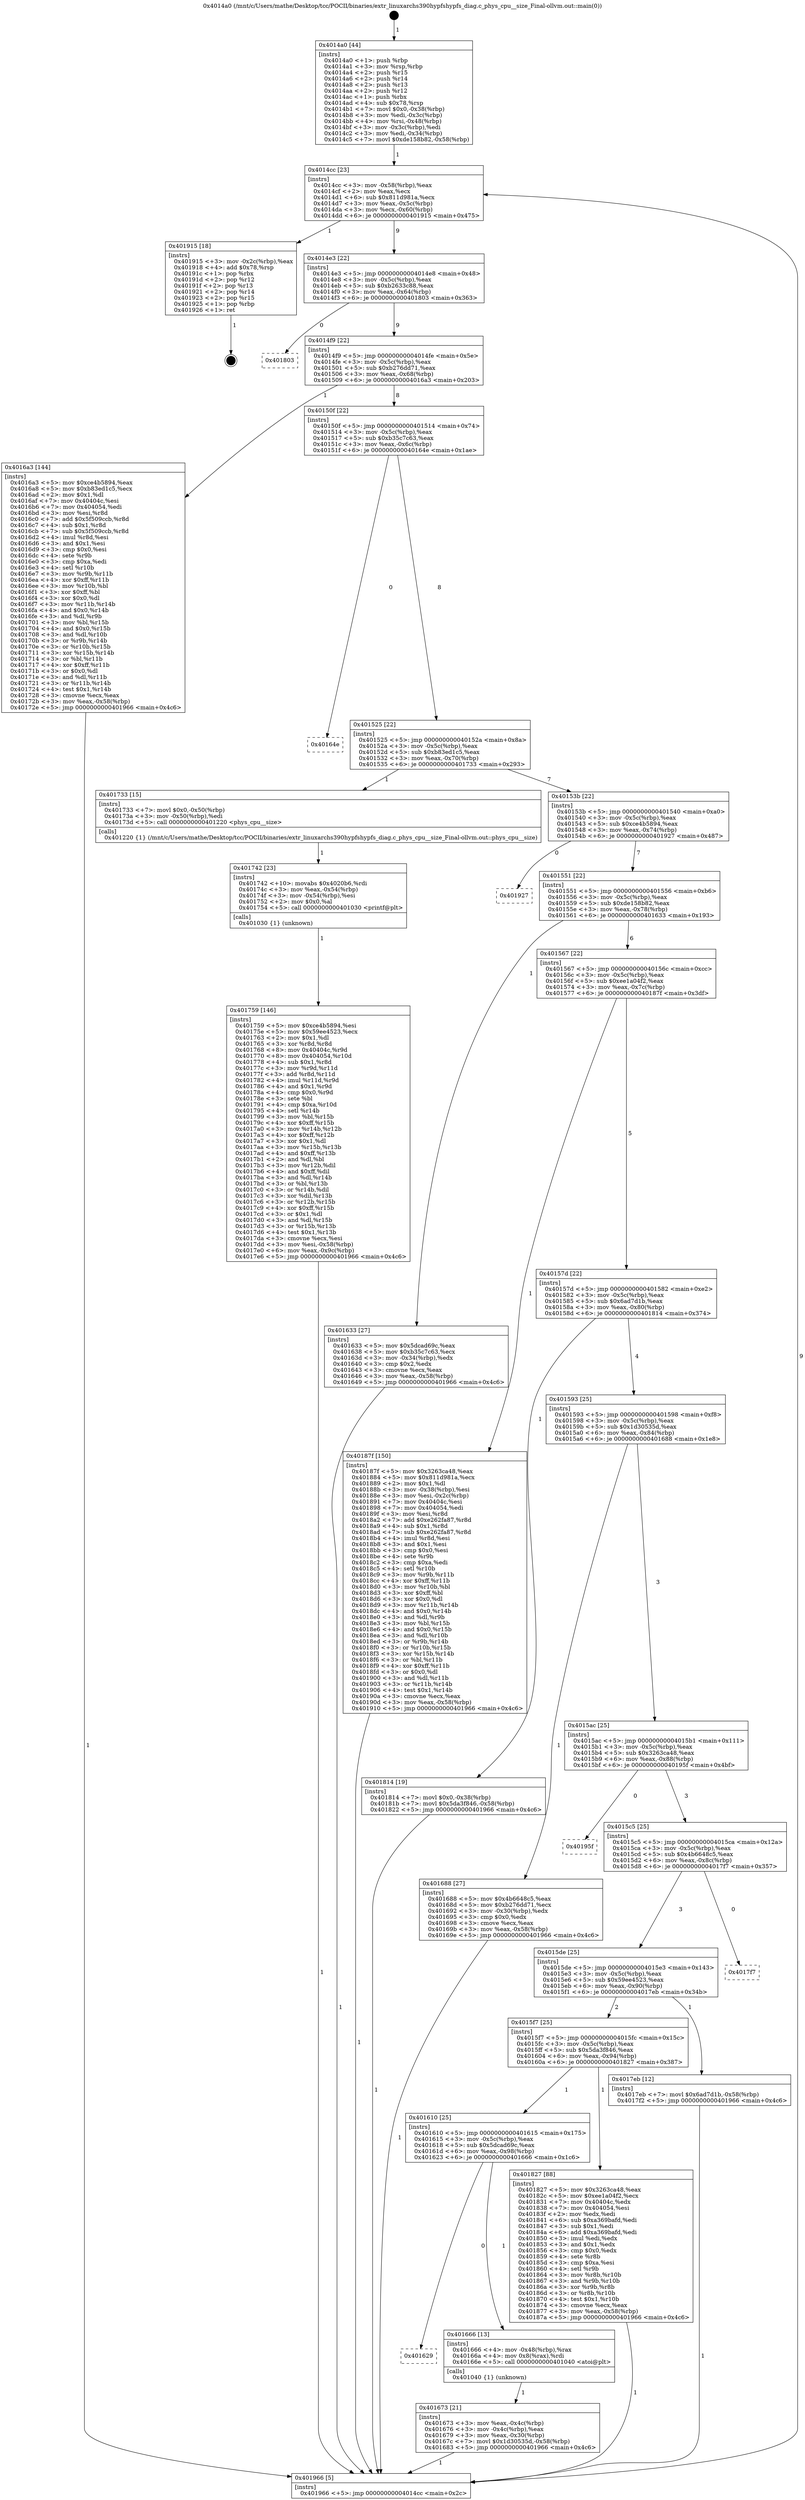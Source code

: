 digraph "0x4014a0" {
  label = "0x4014a0 (/mnt/c/Users/mathe/Desktop/tcc/POCII/binaries/extr_linuxarchs390hypfshypfs_diag.c_phys_cpu__size_Final-ollvm.out::main(0))"
  labelloc = "t"
  node[shape=record]

  Entry [label="",width=0.3,height=0.3,shape=circle,fillcolor=black,style=filled]
  "0x4014cc" [label="{
     0x4014cc [23]\l
     | [instrs]\l
     &nbsp;&nbsp;0x4014cc \<+3\>: mov -0x58(%rbp),%eax\l
     &nbsp;&nbsp;0x4014cf \<+2\>: mov %eax,%ecx\l
     &nbsp;&nbsp;0x4014d1 \<+6\>: sub $0x811d981a,%ecx\l
     &nbsp;&nbsp;0x4014d7 \<+3\>: mov %eax,-0x5c(%rbp)\l
     &nbsp;&nbsp;0x4014da \<+3\>: mov %ecx,-0x60(%rbp)\l
     &nbsp;&nbsp;0x4014dd \<+6\>: je 0000000000401915 \<main+0x475\>\l
  }"]
  "0x401915" [label="{
     0x401915 [18]\l
     | [instrs]\l
     &nbsp;&nbsp;0x401915 \<+3\>: mov -0x2c(%rbp),%eax\l
     &nbsp;&nbsp;0x401918 \<+4\>: add $0x78,%rsp\l
     &nbsp;&nbsp;0x40191c \<+1\>: pop %rbx\l
     &nbsp;&nbsp;0x40191d \<+2\>: pop %r12\l
     &nbsp;&nbsp;0x40191f \<+2\>: pop %r13\l
     &nbsp;&nbsp;0x401921 \<+2\>: pop %r14\l
     &nbsp;&nbsp;0x401923 \<+2\>: pop %r15\l
     &nbsp;&nbsp;0x401925 \<+1\>: pop %rbp\l
     &nbsp;&nbsp;0x401926 \<+1\>: ret\l
  }"]
  "0x4014e3" [label="{
     0x4014e3 [22]\l
     | [instrs]\l
     &nbsp;&nbsp;0x4014e3 \<+5\>: jmp 00000000004014e8 \<main+0x48\>\l
     &nbsp;&nbsp;0x4014e8 \<+3\>: mov -0x5c(%rbp),%eax\l
     &nbsp;&nbsp;0x4014eb \<+5\>: sub $0xb2633c88,%eax\l
     &nbsp;&nbsp;0x4014f0 \<+3\>: mov %eax,-0x64(%rbp)\l
     &nbsp;&nbsp;0x4014f3 \<+6\>: je 0000000000401803 \<main+0x363\>\l
  }"]
  Exit [label="",width=0.3,height=0.3,shape=circle,fillcolor=black,style=filled,peripheries=2]
  "0x401803" [label="{
     0x401803\l
  }", style=dashed]
  "0x4014f9" [label="{
     0x4014f9 [22]\l
     | [instrs]\l
     &nbsp;&nbsp;0x4014f9 \<+5\>: jmp 00000000004014fe \<main+0x5e\>\l
     &nbsp;&nbsp;0x4014fe \<+3\>: mov -0x5c(%rbp),%eax\l
     &nbsp;&nbsp;0x401501 \<+5\>: sub $0xb276dd71,%eax\l
     &nbsp;&nbsp;0x401506 \<+3\>: mov %eax,-0x68(%rbp)\l
     &nbsp;&nbsp;0x401509 \<+6\>: je 00000000004016a3 \<main+0x203\>\l
  }"]
  "0x401759" [label="{
     0x401759 [146]\l
     | [instrs]\l
     &nbsp;&nbsp;0x401759 \<+5\>: mov $0xce4b5894,%esi\l
     &nbsp;&nbsp;0x40175e \<+5\>: mov $0x59ee4523,%ecx\l
     &nbsp;&nbsp;0x401763 \<+2\>: mov $0x1,%dl\l
     &nbsp;&nbsp;0x401765 \<+3\>: xor %r8d,%r8d\l
     &nbsp;&nbsp;0x401768 \<+8\>: mov 0x40404c,%r9d\l
     &nbsp;&nbsp;0x401770 \<+8\>: mov 0x404054,%r10d\l
     &nbsp;&nbsp;0x401778 \<+4\>: sub $0x1,%r8d\l
     &nbsp;&nbsp;0x40177c \<+3\>: mov %r9d,%r11d\l
     &nbsp;&nbsp;0x40177f \<+3\>: add %r8d,%r11d\l
     &nbsp;&nbsp;0x401782 \<+4\>: imul %r11d,%r9d\l
     &nbsp;&nbsp;0x401786 \<+4\>: and $0x1,%r9d\l
     &nbsp;&nbsp;0x40178a \<+4\>: cmp $0x0,%r9d\l
     &nbsp;&nbsp;0x40178e \<+3\>: sete %bl\l
     &nbsp;&nbsp;0x401791 \<+4\>: cmp $0xa,%r10d\l
     &nbsp;&nbsp;0x401795 \<+4\>: setl %r14b\l
     &nbsp;&nbsp;0x401799 \<+3\>: mov %bl,%r15b\l
     &nbsp;&nbsp;0x40179c \<+4\>: xor $0xff,%r15b\l
     &nbsp;&nbsp;0x4017a0 \<+3\>: mov %r14b,%r12b\l
     &nbsp;&nbsp;0x4017a3 \<+4\>: xor $0xff,%r12b\l
     &nbsp;&nbsp;0x4017a7 \<+3\>: xor $0x1,%dl\l
     &nbsp;&nbsp;0x4017aa \<+3\>: mov %r15b,%r13b\l
     &nbsp;&nbsp;0x4017ad \<+4\>: and $0xff,%r13b\l
     &nbsp;&nbsp;0x4017b1 \<+2\>: and %dl,%bl\l
     &nbsp;&nbsp;0x4017b3 \<+3\>: mov %r12b,%dil\l
     &nbsp;&nbsp;0x4017b6 \<+4\>: and $0xff,%dil\l
     &nbsp;&nbsp;0x4017ba \<+3\>: and %dl,%r14b\l
     &nbsp;&nbsp;0x4017bd \<+3\>: or %bl,%r13b\l
     &nbsp;&nbsp;0x4017c0 \<+3\>: or %r14b,%dil\l
     &nbsp;&nbsp;0x4017c3 \<+3\>: xor %dil,%r13b\l
     &nbsp;&nbsp;0x4017c6 \<+3\>: or %r12b,%r15b\l
     &nbsp;&nbsp;0x4017c9 \<+4\>: xor $0xff,%r15b\l
     &nbsp;&nbsp;0x4017cd \<+3\>: or $0x1,%dl\l
     &nbsp;&nbsp;0x4017d0 \<+3\>: and %dl,%r15b\l
     &nbsp;&nbsp;0x4017d3 \<+3\>: or %r15b,%r13b\l
     &nbsp;&nbsp;0x4017d6 \<+4\>: test $0x1,%r13b\l
     &nbsp;&nbsp;0x4017da \<+3\>: cmovne %ecx,%esi\l
     &nbsp;&nbsp;0x4017dd \<+3\>: mov %esi,-0x58(%rbp)\l
     &nbsp;&nbsp;0x4017e0 \<+6\>: mov %eax,-0x9c(%rbp)\l
     &nbsp;&nbsp;0x4017e6 \<+5\>: jmp 0000000000401966 \<main+0x4c6\>\l
  }"]
  "0x4016a3" [label="{
     0x4016a3 [144]\l
     | [instrs]\l
     &nbsp;&nbsp;0x4016a3 \<+5\>: mov $0xce4b5894,%eax\l
     &nbsp;&nbsp;0x4016a8 \<+5\>: mov $0xb83ed1c5,%ecx\l
     &nbsp;&nbsp;0x4016ad \<+2\>: mov $0x1,%dl\l
     &nbsp;&nbsp;0x4016af \<+7\>: mov 0x40404c,%esi\l
     &nbsp;&nbsp;0x4016b6 \<+7\>: mov 0x404054,%edi\l
     &nbsp;&nbsp;0x4016bd \<+3\>: mov %esi,%r8d\l
     &nbsp;&nbsp;0x4016c0 \<+7\>: add $0x5f509ccb,%r8d\l
     &nbsp;&nbsp;0x4016c7 \<+4\>: sub $0x1,%r8d\l
     &nbsp;&nbsp;0x4016cb \<+7\>: sub $0x5f509ccb,%r8d\l
     &nbsp;&nbsp;0x4016d2 \<+4\>: imul %r8d,%esi\l
     &nbsp;&nbsp;0x4016d6 \<+3\>: and $0x1,%esi\l
     &nbsp;&nbsp;0x4016d9 \<+3\>: cmp $0x0,%esi\l
     &nbsp;&nbsp;0x4016dc \<+4\>: sete %r9b\l
     &nbsp;&nbsp;0x4016e0 \<+3\>: cmp $0xa,%edi\l
     &nbsp;&nbsp;0x4016e3 \<+4\>: setl %r10b\l
     &nbsp;&nbsp;0x4016e7 \<+3\>: mov %r9b,%r11b\l
     &nbsp;&nbsp;0x4016ea \<+4\>: xor $0xff,%r11b\l
     &nbsp;&nbsp;0x4016ee \<+3\>: mov %r10b,%bl\l
     &nbsp;&nbsp;0x4016f1 \<+3\>: xor $0xff,%bl\l
     &nbsp;&nbsp;0x4016f4 \<+3\>: xor $0x0,%dl\l
     &nbsp;&nbsp;0x4016f7 \<+3\>: mov %r11b,%r14b\l
     &nbsp;&nbsp;0x4016fa \<+4\>: and $0x0,%r14b\l
     &nbsp;&nbsp;0x4016fe \<+3\>: and %dl,%r9b\l
     &nbsp;&nbsp;0x401701 \<+3\>: mov %bl,%r15b\l
     &nbsp;&nbsp;0x401704 \<+4\>: and $0x0,%r15b\l
     &nbsp;&nbsp;0x401708 \<+3\>: and %dl,%r10b\l
     &nbsp;&nbsp;0x40170b \<+3\>: or %r9b,%r14b\l
     &nbsp;&nbsp;0x40170e \<+3\>: or %r10b,%r15b\l
     &nbsp;&nbsp;0x401711 \<+3\>: xor %r15b,%r14b\l
     &nbsp;&nbsp;0x401714 \<+3\>: or %bl,%r11b\l
     &nbsp;&nbsp;0x401717 \<+4\>: xor $0xff,%r11b\l
     &nbsp;&nbsp;0x40171b \<+3\>: or $0x0,%dl\l
     &nbsp;&nbsp;0x40171e \<+3\>: and %dl,%r11b\l
     &nbsp;&nbsp;0x401721 \<+3\>: or %r11b,%r14b\l
     &nbsp;&nbsp;0x401724 \<+4\>: test $0x1,%r14b\l
     &nbsp;&nbsp;0x401728 \<+3\>: cmovne %ecx,%eax\l
     &nbsp;&nbsp;0x40172b \<+3\>: mov %eax,-0x58(%rbp)\l
     &nbsp;&nbsp;0x40172e \<+5\>: jmp 0000000000401966 \<main+0x4c6\>\l
  }"]
  "0x40150f" [label="{
     0x40150f [22]\l
     | [instrs]\l
     &nbsp;&nbsp;0x40150f \<+5\>: jmp 0000000000401514 \<main+0x74\>\l
     &nbsp;&nbsp;0x401514 \<+3\>: mov -0x5c(%rbp),%eax\l
     &nbsp;&nbsp;0x401517 \<+5\>: sub $0xb35c7c63,%eax\l
     &nbsp;&nbsp;0x40151c \<+3\>: mov %eax,-0x6c(%rbp)\l
     &nbsp;&nbsp;0x40151f \<+6\>: je 000000000040164e \<main+0x1ae\>\l
  }"]
  "0x401742" [label="{
     0x401742 [23]\l
     | [instrs]\l
     &nbsp;&nbsp;0x401742 \<+10\>: movabs $0x4020b6,%rdi\l
     &nbsp;&nbsp;0x40174c \<+3\>: mov %eax,-0x54(%rbp)\l
     &nbsp;&nbsp;0x40174f \<+3\>: mov -0x54(%rbp),%esi\l
     &nbsp;&nbsp;0x401752 \<+2\>: mov $0x0,%al\l
     &nbsp;&nbsp;0x401754 \<+5\>: call 0000000000401030 \<printf@plt\>\l
     | [calls]\l
     &nbsp;&nbsp;0x401030 \{1\} (unknown)\l
  }"]
  "0x40164e" [label="{
     0x40164e\l
  }", style=dashed]
  "0x401525" [label="{
     0x401525 [22]\l
     | [instrs]\l
     &nbsp;&nbsp;0x401525 \<+5\>: jmp 000000000040152a \<main+0x8a\>\l
     &nbsp;&nbsp;0x40152a \<+3\>: mov -0x5c(%rbp),%eax\l
     &nbsp;&nbsp;0x40152d \<+5\>: sub $0xb83ed1c5,%eax\l
     &nbsp;&nbsp;0x401532 \<+3\>: mov %eax,-0x70(%rbp)\l
     &nbsp;&nbsp;0x401535 \<+6\>: je 0000000000401733 \<main+0x293\>\l
  }"]
  "0x401673" [label="{
     0x401673 [21]\l
     | [instrs]\l
     &nbsp;&nbsp;0x401673 \<+3\>: mov %eax,-0x4c(%rbp)\l
     &nbsp;&nbsp;0x401676 \<+3\>: mov -0x4c(%rbp),%eax\l
     &nbsp;&nbsp;0x401679 \<+3\>: mov %eax,-0x30(%rbp)\l
     &nbsp;&nbsp;0x40167c \<+7\>: movl $0x1d30535d,-0x58(%rbp)\l
     &nbsp;&nbsp;0x401683 \<+5\>: jmp 0000000000401966 \<main+0x4c6\>\l
  }"]
  "0x401733" [label="{
     0x401733 [15]\l
     | [instrs]\l
     &nbsp;&nbsp;0x401733 \<+7\>: movl $0x0,-0x50(%rbp)\l
     &nbsp;&nbsp;0x40173a \<+3\>: mov -0x50(%rbp),%edi\l
     &nbsp;&nbsp;0x40173d \<+5\>: call 0000000000401220 \<phys_cpu__size\>\l
     | [calls]\l
     &nbsp;&nbsp;0x401220 \{1\} (/mnt/c/Users/mathe/Desktop/tcc/POCII/binaries/extr_linuxarchs390hypfshypfs_diag.c_phys_cpu__size_Final-ollvm.out::phys_cpu__size)\l
  }"]
  "0x40153b" [label="{
     0x40153b [22]\l
     | [instrs]\l
     &nbsp;&nbsp;0x40153b \<+5\>: jmp 0000000000401540 \<main+0xa0\>\l
     &nbsp;&nbsp;0x401540 \<+3\>: mov -0x5c(%rbp),%eax\l
     &nbsp;&nbsp;0x401543 \<+5\>: sub $0xce4b5894,%eax\l
     &nbsp;&nbsp;0x401548 \<+3\>: mov %eax,-0x74(%rbp)\l
     &nbsp;&nbsp;0x40154b \<+6\>: je 0000000000401927 \<main+0x487\>\l
  }"]
  "0x401629" [label="{
     0x401629\l
  }", style=dashed]
  "0x401927" [label="{
     0x401927\l
  }", style=dashed]
  "0x401551" [label="{
     0x401551 [22]\l
     | [instrs]\l
     &nbsp;&nbsp;0x401551 \<+5\>: jmp 0000000000401556 \<main+0xb6\>\l
     &nbsp;&nbsp;0x401556 \<+3\>: mov -0x5c(%rbp),%eax\l
     &nbsp;&nbsp;0x401559 \<+5\>: sub $0xde158b82,%eax\l
     &nbsp;&nbsp;0x40155e \<+3\>: mov %eax,-0x78(%rbp)\l
     &nbsp;&nbsp;0x401561 \<+6\>: je 0000000000401633 \<main+0x193\>\l
  }"]
  "0x401666" [label="{
     0x401666 [13]\l
     | [instrs]\l
     &nbsp;&nbsp;0x401666 \<+4\>: mov -0x48(%rbp),%rax\l
     &nbsp;&nbsp;0x40166a \<+4\>: mov 0x8(%rax),%rdi\l
     &nbsp;&nbsp;0x40166e \<+5\>: call 0000000000401040 \<atoi@plt\>\l
     | [calls]\l
     &nbsp;&nbsp;0x401040 \{1\} (unknown)\l
  }"]
  "0x401633" [label="{
     0x401633 [27]\l
     | [instrs]\l
     &nbsp;&nbsp;0x401633 \<+5\>: mov $0x5dcad69c,%eax\l
     &nbsp;&nbsp;0x401638 \<+5\>: mov $0xb35c7c63,%ecx\l
     &nbsp;&nbsp;0x40163d \<+3\>: mov -0x34(%rbp),%edx\l
     &nbsp;&nbsp;0x401640 \<+3\>: cmp $0x2,%edx\l
     &nbsp;&nbsp;0x401643 \<+3\>: cmovne %ecx,%eax\l
     &nbsp;&nbsp;0x401646 \<+3\>: mov %eax,-0x58(%rbp)\l
     &nbsp;&nbsp;0x401649 \<+5\>: jmp 0000000000401966 \<main+0x4c6\>\l
  }"]
  "0x401567" [label="{
     0x401567 [22]\l
     | [instrs]\l
     &nbsp;&nbsp;0x401567 \<+5\>: jmp 000000000040156c \<main+0xcc\>\l
     &nbsp;&nbsp;0x40156c \<+3\>: mov -0x5c(%rbp),%eax\l
     &nbsp;&nbsp;0x40156f \<+5\>: sub $0xee1a04f2,%eax\l
     &nbsp;&nbsp;0x401574 \<+3\>: mov %eax,-0x7c(%rbp)\l
     &nbsp;&nbsp;0x401577 \<+6\>: je 000000000040187f \<main+0x3df\>\l
  }"]
  "0x401966" [label="{
     0x401966 [5]\l
     | [instrs]\l
     &nbsp;&nbsp;0x401966 \<+5\>: jmp 00000000004014cc \<main+0x2c\>\l
  }"]
  "0x4014a0" [label="{
     0x4014a0 [44]\l
     | [instrs]\l
     &nbsp;&nbsp;0x4014a0 \<+1\>: push %rbp\l
     &nbsp;&nbsp;0x4014a1 \<+3\>: mov %rsp,%rbp\l
     &nbsp;&nbsp;0x4014a4 \<+2\>: push %r15\l
     &nbsp;&nbsp;0x4014a6 \<+2\>: push %r14\l
     &nbsp;&nbsp;0x4014a8 \<+2\>: push %r13\l
     &nbsp;&nbsp;0x4014aa \<+2\>: push %r12\l
     &nbsp;&nbsp;0x4014ac \<+1\>: push %rbx\l
     &nbsp;&nbsp;0x4014ad \<+4\>: sub $0x78,%rsp\l
     &nbsp;&nbsp;0x4014b1 \<+7\>: movl $0x0,-0x38(%rbp)\l
     &nbsp;&nbsp;0x4014b8 \<+3\>: mov %edi,-0x3c(%rbp)\l
     &nbsp;&nbsp;0x4014bb \<+4\>: mov %rsi,-0x48(%rbp)\l
     &nbsp;&nbsp;0x4014bf \<+3\>: mov -0x3c(%rbp),%edi\l
     &nbsp;&nbsp;0x4014c2 \<+3\>: mov %edi,-0x34(%rbp)\l
     &nbsp;&nbsp;0x4014c5 \<+7\>: movl $0xde158b82,-0x58(%rbp)\l
  }"]
  "0x401610" [label="{
     0x401610 [25]\l
     | [instrs]\l
     &nbsp;&nbsp;0x401610 \<+5\>: jmp 0000000000401615 \<main+0x175\>\l
     &nbsp;&nbsp;0x401615 \<+3\>: mov -0x5c(%rbp),%eax\l
     &nbsp;&nbsp;0x401618 \<+5\>: sub $0x5dcad69c,%eax\l
     &nbsp;&nbsp;0x40161d \<+6\>: mov %eax,-0x98(%rbp)\l
     &nbsp;&nbsp;0x401623 \<+6\>: je 0000000000401666 \<main+0x1c6\>\l
  }"]
  "0x40187f" [label="{
     0x40187f [150]\l
     | [instrs]\l
     &nbsp;&nbsp;0x40187f \<+5\>: mov $0x3263ca48,%eax\l
     &nbsp;&nbsp;0x401884 \<+5\>: mov $0x811d981a,%ecx\l
     &nbsp;&nbsp;0x401889 \<+2\>: mov $0x1,%dl\l
     &nbsp;&nbsp;0x40188b \<+3\>: mov -0x38(%rbp),%esi\l
     &nbsp;&nbsp;0x40188e \<+3\>: mov %esi,-0x2c(%rbp)\l
     &nbsp;&nbsp;0x401891 \<+7\>: mov 0x40404c,%esi\l
     &nbsp;&nbsp;0x401898 \<+7\>: mov 0x404054,%edi\l
     &nbsp;&nbsp;0x40189f \<+3\>: mov %esi,%r8d\l
     &nbsp;&nbsp;0x4018a2 \<+7\>: add $0xe262fa87,%r8d\l
     &nbsp;&nbsp;0x4018a9 \<+4\>: sub $0x1,%r8d\l
     &nbsp;&nbsp;0x4018ad \<+7\>: sub $0xe262fa87,%r8d\l
     &nbsp;&nbsp;0x4018b4 \<+4\>: imul %r8d,%esi\l
     &nbsp;&nbsp;0x4018b8 \<+3\>: and $0x1,%esi\l
     &nbsp;&nbsp;0x4018bb \<+3\>: cmp $0x0,%esi\l
     &nbsp;&nbsp;0x4018be \<+4\>: sete %r9b\l
     &nbsp;&nbsp;0x4018c2 \<+3\>: cmp $0xa,%edi\l
     &nbsp;&nbsp;0x4018c5 \<+4\>: setl %r10b\l
     &nbsp;&nbsp;0x4018c9 \<+3\>: mov %r9b,%r11b\l
     &nbsp;&nbsp;0x4018cc \<+4\>: xor $0xff,%r11b\l
     &nbsp;&nbsp;0x4018d0 \<+3\>: mov %r10b,%bl\l
     &nbsp;&nbsp;0x4018d3 \<+3\>: xor $0xff,%bl\l
     &nbsp;&nbsp;0x4018d6 \<+3\>: xor $0x0,%dl\l
     &nbsp;&nbsp;0x4018d9 \<+3\>: mov %r11b,%r14b\l
     &nbsp;&nbsp;0x4018dc \<+4\>: and $0x0,%r14b\l
     &nbsp;&nbsp;0x4018e0 \<+3\>: and %dl,%r9b\l
     &nbsp;&nbsp;0x4018e3 \<+3\>: mov %bl,%r15b\l
     &nbsp;&nbsp;0x4018e6 \<+4\>: and $0x0,%r15b\l
     &nbsp;&nbsp;0x4018ea \<+3\>: and %dl,%r10b\l
     &nbsp;&nbsp;0x4018ed \<+3\>: or %r9b,%r14b\l
     &nbsp;&nbsp;0x4018f0 \<+3\>: or %r10b,%r15b\l
     &nbsp;&nbsp;0x4018f3 \<+3\>: xor %r15b,%r14b\l
     &nbsp;&nbsp;0x4018f6 \<+3\>: or %bl,%r11b\l
     &nbsp;&nbsp;0x4018f9 \<+4\>: xor $0xff,%r11b\l
     &nbsp;&nbsp;0x4018fd \<+3\>: or $0x0,%dl\l
     &nbsp;&nbsp;0x401900 \<+3\>: and %dl,%r11b\l
     &nbsp;&nbsp;0x401903 \<+3\>: or %r11b,%r14b\l
     &nbsp;&nbsp;0x401906 \<+4\>: test $0x1,%r14b\l
     &nbsp;&nbsp;0x40190a \<+3\>: cmovne %ecx,%eax\l
     &nbsp;&nbsp;0x40190d \<+3\>: mov %eax,-0x58(%rbp)\l
     &nbsp;&nbsp;0x401910 \<+5\>: jmp 0000000000401966 \<main+0x4c6\>\l
  }"]
  "0x40157d" [label="{
     0x40157d [22]\l
     | [instrs]\l
     &nbsp;&nbsp;0x40157d \<+5\>: jmp 0000000000401582 \<main+0xe2\>\l
     &nbsp;&nbsp;0x401582 \<+3\>: mov -0x5c(%rbp),%eax\l
     &nbsp;&nbsp;0x401585 \<+5\>: sub $0x6ad7d1b,%eax\l
     &nbsp;&nbsp;0x40158a \<+3\>: mov %eax,-0x80(%rbp)\l
     &nbsp;&nbsp;0x40158d \<+6\>: je 0000000000401814 \<main+0x374\>\l
  }"]
  "0x401827" [label="{
     0x401827 [88]\l
     | [instrs]\l
     &nbsp;&nbsp;0x401827 \<+5\>: mov $0x3263ca48,%eax\l
     &nbsp;&nbsp;0x40182c \<+5\>: mov $0xee1a04f2,%ecx\l
     &nbsp;&nbsp;0x401831 \<+7\>: mov 0x40404c,%edx\l
     &nbsp;&nbsp;0x401838 \<+7\>: mov 0x404054,%esi\l
     &nbsp;&nbsp;0x40183f \<+2\>: mov %edx,%edi\l
     &nbsp;&nbsp;0x401841 \<+6\>: sub $0xa369bafd,%edi\l
     &nbsp;&nbsp;0x401847 \<+3\>: sub $0x1,%edi\l
     &nbsp;&nbsp;0x40184a \<+6\>: add $0xa369bafd,%edi\l
     &nbsp;&nbsp;0x401850 \<+3\>: imul %edi,%edx\l
     &nbsp;&nbsp;0x401853 \<+3\>: and $0x1,%edx\l
     &nbsp;&nbsp;0x401856 \<+3\>: cmp $0x0,%edx\l
     &nbsp;&nbsp;0x401859 \<+4\>: sete %r8b\l
     &nbsp;&nbsp;0x40185d \<+3\>: cmp $0xa,%esi\l
     &nbsp;&nbsp;0x401860 \<+4\>: setl %r9b\l
     &nbsp;&nbsp;0x401864 \<+3\>: mov %r8b,%r10b\l
     &nbsp;&nbsp;0x401867 \<+3\>: and %r9b,%r10b\l
     &nbsp;&nbsp;0x40186a \<+3\>: xor %r9b,%r8b\l
     &nbsp;&nbsp;0x40186d \<+3\>: or %r8b,%r10b\l
     &nbsp;&nbsp;0x401870 \<+4\>: test $0x1,%r10b\l
     &nbsp;&nbsp;0x401874 \<+3\>: cmovne %ecx,%eax\l
     &nbsp;&nbsp;0x401877 \<+3\>: mov %eax,-0x58(%rbp)\l
     &nbsp;&nbsp;0x40187a \<+5\>: jmp 0000000000401966 \<main+0x4c6\>\l
  }"]
  "0x401814" [label="{
     0x401814 [19]\l
     | [instrs]\l
     &nbsp;&nbsp;0x401814 \<+7\>: movl $0x0,-0x38(%rbp)\l
     &nbsp;&nbsp;0x40181b \<+7\>: movl $0x5da3f846,-0x58(%rbp)\l
     &nbsp;&nbsp;0x401822 \<+5\>: jmp 0000000000401966 \<main+0x4c6\>\l
  }"]
  "0x401593" [label="{
     0x401593 [25]\l
     | [instrs]\l
     &nbsp;&nbsp;0x401593 \<+5\>: jmp 0000000000401598 \<main+0xf8\>\l
     &nbsp;&nbsp;0x401598 \<+3\>: mov -0x5c(%rbp),%eax\l
     &nbsp;&nbsp;0x40159b \<+5\>: sub $0x1d30535d,%eax\l
     &nbsp;&nbsp;0x4015a0 \<+6\>: mov %eax,-0x84(%rbp)\l
     &nbsp;&nbsp;0x4015a6 \<+6\>: je 0000000000401688 \<main+0x1e8\>\l
  }"]
  "0x4015f7" [label="{
     0x4015f7 [25]\l
     | [instrs]\l
     &nbsp;&nbsp;0x4015f7 \<+5\>: jmp 00000000004015fc \<main+0x15c\>\l
     &nbsp;&nbsp;0x4015fc \<+3\>: mov -0x5c(%rbp),%eax\l
     &nbsp;&nbsp;0x4015ff \<+5\>: sub $0x5da3f846,%eax\l
     &nbsp;&nbsp;0x401604 \<+6\>: mov %eax,-0x94(%rbp)\l
     &nbsp;&nbsp;0x40160a \<+6\>: je 0000000000401827 \<main+0x387\>\l
  }"]
  "0x401688" [label="{
     0x401688 [27]\l
     | [instrs]\l
     &nbsp;&nbsp;0x401688 \<+5\>: mov $0x4b6648c5,%eax\l
     &nbsp;&nbsp;0x40168d \<+5\>: mov $0xb276dd71,%ecx\l
     &nbsp;&nbsp;0x401692 \<+3\>: mov -0x30(%rbp),%edx\l
     &nbsp;&nbsp;0x401695 \<+3\>: cmp $0x0,%edx\l
     &nbsp;&nbsp;0x401698 \<+3\>: cmove %ecx,%eax\l
     &nbsp;&nbsp;0x40169b \<+3\>: mov %eax,-0x58(%rbp)\l
     &nbsp;&nbsp;0x40169e \<+5\>: jmp 0000000000401966 \<main+0x4c6\>\l
  }"]
  "0x4015ac" [label="{
     0x4015ac [25]\l
     | [instrs]\l
     &nbsp;&nbsp;0x4015ac \<+5\>: jmp 00000000004015b1 \<main+0x111\>\l
     &nbsp;&nbsp;0x4015b1 \<+3\>: mov -0x5c(%rbp),%eax\l
     &nbsp;&nbsp;0x4015b4 \<+5\>: sub $0x3263ca48,%eax\l
     &nbsp;&nbsp;0x4015b9 \<+6\>: mov %eax,-0x88(%rbp)\l
     &nbsp;&nbsp;0x4015bf \<+6\>: je 000000000040195f \<main+0x4bf\>\l
  }"]
  "0x4017eb" [label="{
     0x4017eb [12]\l
     | [instrs]\l
     &nbsp;&nbsp;0x4017eb \<+7\>: movl $0x6ad7d1b,-0x58(%rbp)\l
     &nbsp;&nbsp;0x4017f2 \<+5\>: jmp 0000000000401966 \<main+0x4c6\>\l
  }"]
  "0x40195f" [label="{
     0x40195f\l
  }", style=dashed]
  "0x4015c5" [label="{
     0x4015c5 [25]\l
     | [instrs]\l
     &nbsp;&nbsp;0x4015c5 \<+5\>: jmp 00000000004015ca \<main+0x12a\>\l
     &nbsp;&nbsp;0x4015ca \<+3\>: mov -0x5c(%rbp),%eax\l
     &nbsp;&nbsp;0x4015cd \<+5\>: sub $0x4b6648c5,%eax\l
     &nbsp;&nbsp;0x4015d2 \<+6\>: mov %eax,-0x8c(%rbp)\l
     &nbsp;&nbsp;0x4015d8 \<+6\>: je 00000000004017f7 \<main+0x357\>\l
  }"]
  "0x4015de" [label="{
     0x4015de [25]\l
     | [instrs]\l
     &nbsp;&nbsp;0x4015de \<+5\>: jmp 00000000004015e3 \<main+0x143\>\l
     &nbsp;&nbsp;0x4015e3 \<+3\>: mov -0x5c(%rbp),%eax\l
     &nbsp;&nbsp;0x4015e6 \<+5\>: sub $0x59ee4523,%eax\l
     &nbsp;&nbsp;0x4015eb \<+6\>: mov %eax,-0x90(%rbp)\l
     &nbsp;&nbsp;0x4015f1 \<+6\>: je 00000000004017eb \<main+0x34b\>\l
  }"]
  "0x4017f7" [label="{
     0x4017f7\l
  }", style=dashed]
  Entry -> "0x4014a0" [label=" 1"]
  "0x4014cc" -> "0x401915" [label=" 1"]
  "0x4014cc" -> "0x4014e3" [label=" 9"]
  "0x401915" -> Exit [label=" 1"]
  "0x4014e3" -> "0x401803" [label=" 0"]
  "0x4014e3" -> "0x4014f9" [label=" 9"]
  "0x40187f" -> "0x401966" [label=" 1"]
  "0x4014f9" -> "0x4016a3" [label=" 1"]
  "0x4014f9" -> "0x40150f" [label=" 8"]
  "0x401827" -> "0x401966" [label=" 1"]
  "0x40150f" -> "0x40164e" [label=" 0"]
  "0x40150f" -> "0x401525" [label=" 8"]
  "0x401814" -> "0x401966" [label=" 1"]
  "0x401525" -> "0x401733" [label=" 1"]
  "0x401525" -> "0x40153b" [label=" 7"]
  "0x4017eb" -> "0x401966" [label=" 1"]
  "0x40153b" -> "0x401927" [label=" 0"]
  "0x40153b" -> "0x401551" [label=" 7"]
  "0x401759" -> "0x401966" [label=" 1"]
  "0x401551" -> "0x401633" [label=" 1"]
  "0x401551" -> "0x401567" [label=" 6"]
  "0x401633" -> "0x401966" [label=" 1"]
  "0x4014a0" -> "0x4014cc" [label=" 1"]
  "0x401966" -> "0x4014cc" [label=" 9"]
  "0x401742" -> "0x401759" [label=" 1"]
  "0x401567" -> "0x40187f" [label=" 1"]
  "0x401567" -> "0x40157d" [label=" 5"]
  "0x4016a3" -> "0x401966" [label=" 1"]
  "0x40157d" -> "0x401814" [label=" 1"]
  "0x40157d" -> "0x401593" [label=" 4"]
  "0x401688" -> "0x401966" [label=" 1"]
  "0x401593" -> "0x401688" [label=" 1"]
  "0x401593" -> "0x4015ac" [label=" 3"]
  "0x401666" -> "0x401673" [label=" 1"]
  "0x4015ac" -> "0x40195f" [label=" 0"]
  "0x4015ac" -> "0x4015c5" [label=" 3"]
  "0x401610" -> "0x401629" [label=" 0"]
  "0x4015c5" -> "0x4017f7" [label=" 0"]
  "0x4015c5" -> "0x4015de" [label=" 3"]
  "0x401610" -> "0x401666" [label=" 1"]
  "0x4015de" -> "0x4017eb" [label=" 1"]
  "0x4015de" -> "0x4015f7" [label=" 2"]
  "0x401673" -> "0x401966" [label=" 1"]
  "0x4015f7" -> "0x401827" [label=" 1"]
  "0x4015f7" -> "0x401610" [label=" 1"]
  "0x401733" -> "0x401742" [label=" 1"]
}
